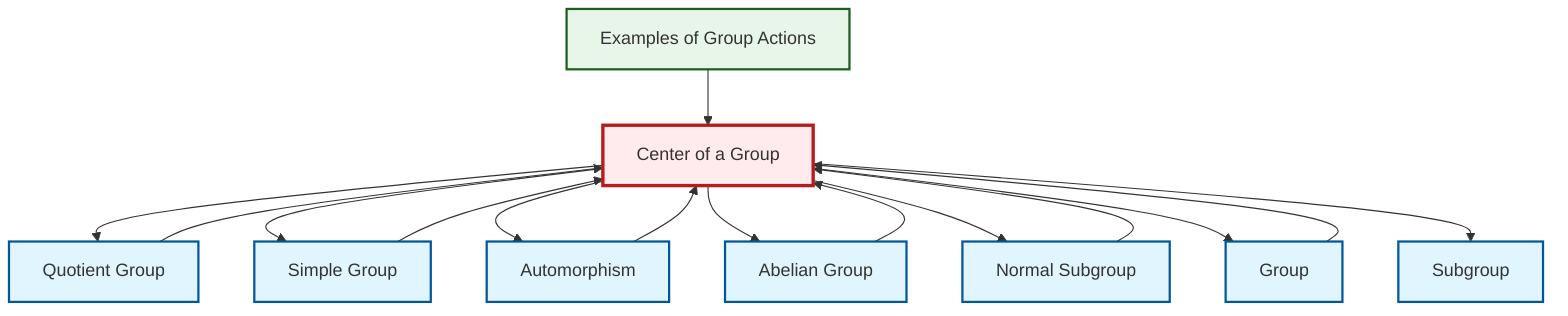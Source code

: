 graph TD
    classDef definition fill:#e1f5fe,stroke:#01579b,stroke-width:2px
    classDef theorem fill:#f3e5f5,stroke:#4a148c,stroke-width:2px
    classDef axiom fill:#fff3e0,stroke:#e65100,stroke-width:2px
    classDef example fill:#e8f5e9,stroke:#1b5e20,stroke-width:2px
    classDef current fill:#ffebee,stroke:#b71c1c,stroke-width:3px
    def-center-of-group["Center of a Group"]:::definition
    def-group["Group"]:::definition
    def-subgroup["Subgroup"]:::definition
    ex-group-action-examples["Examples of Group Actions"]:::example
    def-quotient-group["Quotient Group"]:::definition
    def-automorphism["Automorphism"]:::definition
    def-normal-subgroup["Normal Subgroup"]:::definition
    def-simple-group["Simple Group"]:::definition
    def-abelian-group["Abelian Group"]:::definition
    def-center-of-group --> def-quotient-group
    def-abelian-group --> def-center-of-group
    def-center-of-group --> def-simple-group
    def-simple-group --> def-center-of-group
    def-center-of-group --> def-automorphism
    def-normal-subgroup --> def-center-of-group
    ex-group-action-examples --> def-center-of-group
    def-automorphism --> def-center-of-group
    def-center-of-group --> def-abelian-group
    def-center-of-group --> def-normal-subgroup
    def-quotient-group --> def-center-of-group
    def-center-of-group --> def-group
    def-center-of-group --> def-subgroup
    def-group --> def-center-of-group
    class def-center-of-group current